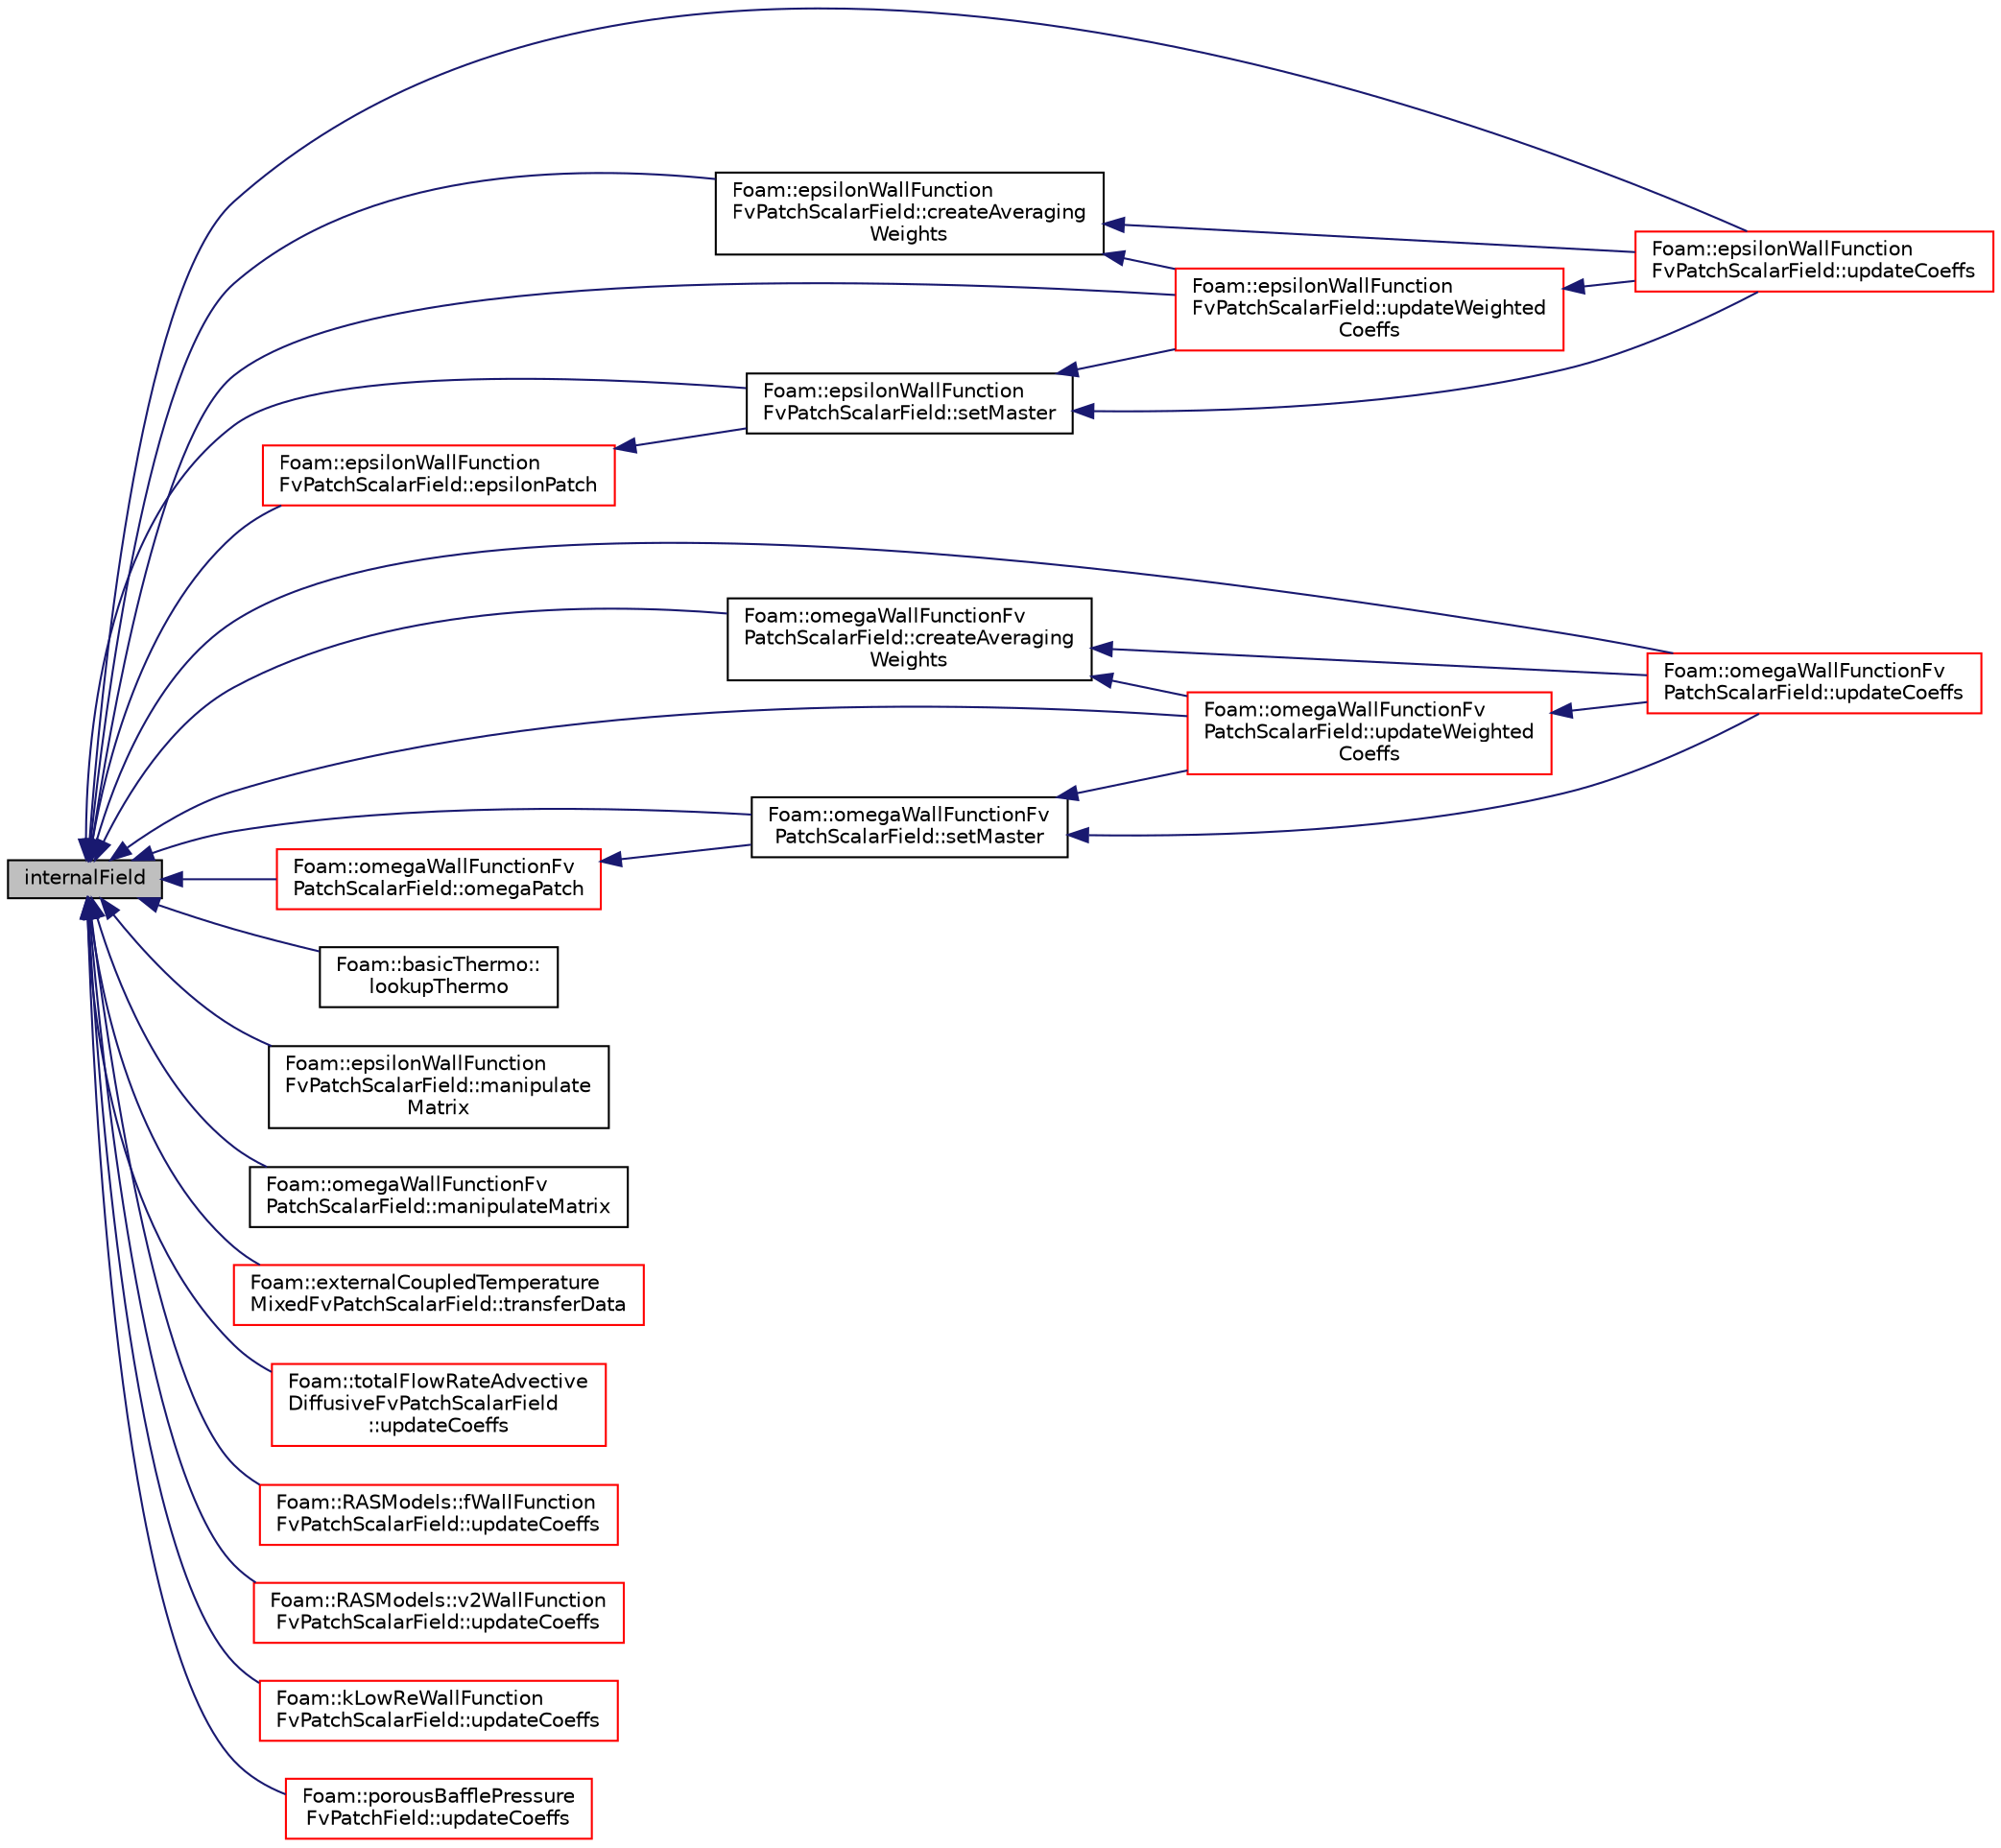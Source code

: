 digraph "internalField"
{
  bgcolor="transparent";
  edge [fontname="Helvetica",fontsize="10",labelfontname="Helvetica",labelfontsize="10"];
  node [fontname="Helvetica",fontsize="10",shape=record];
  rankdir="LR";
  Node1792 [label="internalField",height=0.2,width=0.4,color="black", fillcolor="grey75", style="filled", fontcolor="black"];
  Node1792 -> Node1793 [dir="back",color="midnightblue",fontsize="10",style="solid",fontname="Helvetica"];
  Node1793 [label="Foam::epsilonWallFunction\lFvPatchScalarField::createAveraging\lWeights",height=0.2,width=0.4,color="black",URL="$a32129.html#a7e3f26a2eb2d1d475fca3c80c5fa26f0",tooltip="Create the averaging weights for cells which are bounded by. "];
  Node1793 -> Node1794 [dir="back",color="midnightblue",fontsize="10",style="solid",fontname="Helvetica"];
  Node1794 [label="Foam::epsilonWallFunction\lFvPatchScalarField::updateCoeffs",height=0.2,width=0.4,color="red",URL="$a32129.html#a7e24eafac629d3733181cd942d4c902f",tooltip="Update the coefficients associated with the patch field. "];
  Node1793 -> Node1796 [dir="back",color="midnightblue",fontsize="10",style="solid",fontname="Helvetica"];
  Node1796 [label="Foam::epsilonWallFunction\lFvPatchScalarField::updateWeighted\lCoeffs",height=0.2,width=0.4,color="red",URL="$a32129.html#abdb19742355ced144cd0033d4c5b1e35",tooltip="Update the coefficients associated with the patch field. "];
  Node1796 -> Node1794 [dir="back",color="midnightblue",fontsize="10",style="solid",fontname="Helvetica"];
  Node1792 -> Node1797 [dir="back",color="midnightblue",fontsize="10",style="solid",fontname="Helvetica"];
  Node1797 [label="Foam::omegaWallFunctionFv\lPatchScalarField::createAveraging\lWeights",height=0.2,width=0.4,color="black",URL="$a32181.html#a7e3f26a2eb2d1d475fca3c80c5fa26f0",tooltip="Create the averaging weights for cells which are bounded by. "];
  Node1797 -> Node1798 [dir="back",color="midnightblue",fontsize="10",style="solid",fontname="Helvetica"];
  Node1798 [label="Foam::omegaWallFunctionFv\lPatchScalarField::updateCoeffs",height=0.2,width=0.4,color="red",URL="$a32181.html#a7e24eafac629d3733181cd942d4c902f",tooltip="Update the coefficients associated with the patch field. "];
  Node1797 -> Node1800 [dir="back",color="midnightblue",fontsize="10",style="solid",fontname="Helvetica"];
  Node1800 [label="Foam::omegaWallFunctionFv\lPatchScalarField::updateWeighted\lCoeffs",height=0.2,width=0.4,color="red",URL="$a32181.html#abdb19742355ced144cd0033d4c5b1e35",tooltip="Update the coefficients associated with the patch field. "];
  Node1800 -> Node1798 [dir="back",color="midnightblue",fontsize="10",style="solid",fontname="Helvetica"];
  Node1792 -> Node1801 [dir="back",color="midnightblue",fontsize="10",style="solid",fontname="Helvetica"];
  Node1801 [label="Foam::epsilonWallFunction\lFvPatchScalarField::epsilonPatch",height=0.2,width=0.4,color="red",URL="$a32129.html#ad684192532c35b596d19ec40e95ea6ca",tooltip="Helper function to return non-const access to an epsilon patch. "];
  Node1801 -> Node1806 [dir="back",color="midnightblue",fontsize="10",style="solid",fontname="Helvetica"];
  Node1806 [label="Foam::epsilonWallFunction\lFvPatchScalarField::setMaster",height=0.2,width=0.4,color="black",URL="$a32129.html#af62f4355fcee4da87dbdf3b365d3d73a",tooltip="Set the master patch - master is responsible for updating all. "];
  Node1806 -> Node1794 [dir="back",color="midnightblue",fontsize="10",style="solid",fontname="Helvetica"];
  Node1806 -> Node1796 [dir="back",color="midnightblue",fontsize="10",style="solid",fontname="Helvetica"];
  Node1792 -> Node1807 [dir="back",color="midnightblue",fontsize="10",style="solid",fontname="Helvetica"];
  Node1807 [label="Foam::basicThermo::\llookupThermo",height=0.2,width=0.4,color="black",URL="$a30993.html#a1a973e5b42d222c61500a0d68386822d"];
  Node1792 -> Node1805 [dir="back",color="midnightblue",fontsize="10",style="solid",fontname="Helvetica"];
  Node1805 [label="Foam::epsilonWallFunction\lFvPatchScalarField::manipulate\lMatrix",height=0.2,width=0.4,color="black",URL="$a32129.html#a45d1c9e9ccd460392d93923472aac76c",tooltip="Manipulate matrix with given weights. "];
  Node1792 -> Node1808 [dir="back",color="midnightblue",fontsize="10",style="solid",fontname="Helvetica"];
  Node1808 [label="Foam::omegaWallFunctionFv\lPatchScalarField::manipulateMatrix",height=0.2,width=0.4,color="black",URL="$a32181.html#a45d1c9e9ccd460392d93923472aac76c",tooltip="Manipulate matrix with given weights. "];
  Node1792 -> Node1809 [dir="back",color="midnightblue",fontsize="10",style="solid",fontname="Helvetica"];
  Node1809 [label="Foam::omegaWallFunctionFv\lPatchScalarField::omegaPatch",height=0.2,width=0.4,color="red",URL="$a32181.html#adc76179cbe786f9a2eb4941ec39baf9f",tooltip="Helper function to return non-const access to an omega patch. "];
  Node1809 -> Node1810 [dir="back",color="midnightblue",fontsize="10",style="solid",fontname="Helvetica"];
  Node1810 [label="Foam::omegaWallFunctionFv\lPatchScalarField::setMaster",height=0.2,width=0.4,color="black",URL="$a32181.html#af62f4355fcee4da87dbdf3b365d3d73a",tooltip="Set the master patch - master is responsible for updating all. "];
  Node1810 -> Node1798 [dir="back",color="midnightblue",fontsize="10",style="solid",fontname="Helvetica"];
  Node1810 -> Node1800 [dir="back",color="midnightblue",fontsize="10",style="solid",fontname="Helvetica"];
  Node1792 -> Node1806 [dir="back",color="midnightblue",fontsize="10",style="solid",fontname="Helvetica"];
  Node1792 -> Node1810 [dir="back",color="midnightblue",fontsize="10",style="solid",fontname="Helvetica"];
  Node1792 -> Node1814 [dir="back",color="midnightblue",fontsize="10",style="solid",fontname="Helvetica"];
  Node1814 [label="Foam::externalCoupledTemperature\lMixedFvPatchScalarField::transferData",height=0.2,width=0.4,color="red",URL="$a31997.html#aaead10f96672ca2a1e5c291111cebf1e",tooltip="Transfer data for external source. "];
  Node1792 -> Node1818 [dir="back",color="midnightblue",fontsize="10",style="solid",fontname="Helvetica"];
  Node1818 [label="Foam::totalFlowRateAdvective\lDiffusiveFvPatchScalarField\l::updateCoeffs",height=0.2,width=0.4,color="red",URL="$a32013.html#a7e24eafac629d3733181cd942d4c902f",tooltip="Update the coefficients associated with the patch field. "];
  Node1792 -> Node1820 [dir="back",color="midnightblue",fontsize="10",style="solid",fontname="Helvetica"];
  Node1820 [label="Foam::RASModels::fWallFunction\lFvPatchScalarField::updateCoeffs",height=0.2,width=0.4,color="red",URL="$a32133.html#a7e24eafac629d3733181cd942d4c902f",tooltip="Update the coefficients associated with the patch field. "];
  Node1792 -> Node1822 [dir="back",color="midnightblue",fontsize="10",style="solid",fontname="Helvetica"];
  Node1822 [label="Foam::RASModels::v2WallFunction\lFvPatchScalarField::updateCoeffs",height=0.2,width=0.4,color="red",URL="$a32185.html#a7e24eafac629d3733181cd942d4c902f",tooltip="Update the coefficients associated with the patch field. "];
  Node1792 -> Node1824 [dir="back",color="midnightblue",fontsize="10",style="solid",fontname="Helvetica"];
  Node1824 [label="Foam::kLowReWallFunction\lFvPatchScalarField::updateCoeffs",height=0.2,width=0.4,color="red",URL="$a32137.html#a7e24eafac629d3733181cd942d4c902f",tooltip="Update the coefficients associated with the patch field. "];
  Node1792 -> Node1826 [dir="back",color="midnightblue",fontsize="10",style="solid",fontname="Helvetica"];
  Node1826 [label="Foam::porousBafflePressure\lFvPatchField::updateCoeffs",height=0.2,width=0.4,color="red",URL="$a32125.html#a7e24eafac629d3733181cd942d4c902f",tooltip="Update the coefficients associated with the patch field. "];
  Node1792 -> Node1794 [dir="back",color="midnightblue",fontsize="10",style="solid",fontname="Helvetica"];
  Node1792 -> Node1798 [dir="back",color="midnightblue",fontsize="10",style="solid",fontname="Helvetica"];
  Node1792 -> Node1796 [dir="back",color="midnightblue",fontsize="10",style="solid",fontname="Helvetica"];
  Node1792 -> Node1800 [dir="back",color="midnightblue",fontsize="10",style="solid",fontname="Helvetica"];
}
